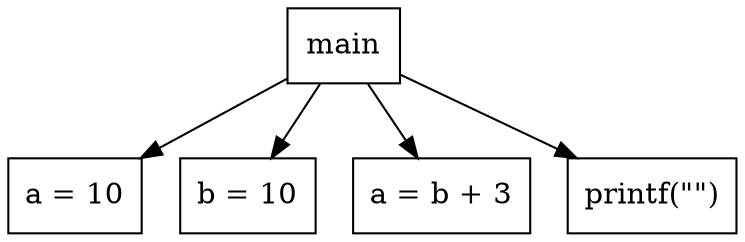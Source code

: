 digraph G {
            node[shape=box]

            0 [label="main"]
            1 [label="a = 10"]
            2 [label="b = 10"]
            3 [label="a = b + 3"]
            4 [label="printf(\"\")"]

            0 -> 1
            0 -> 2
            0 -> 3
            0 -> 4
        }